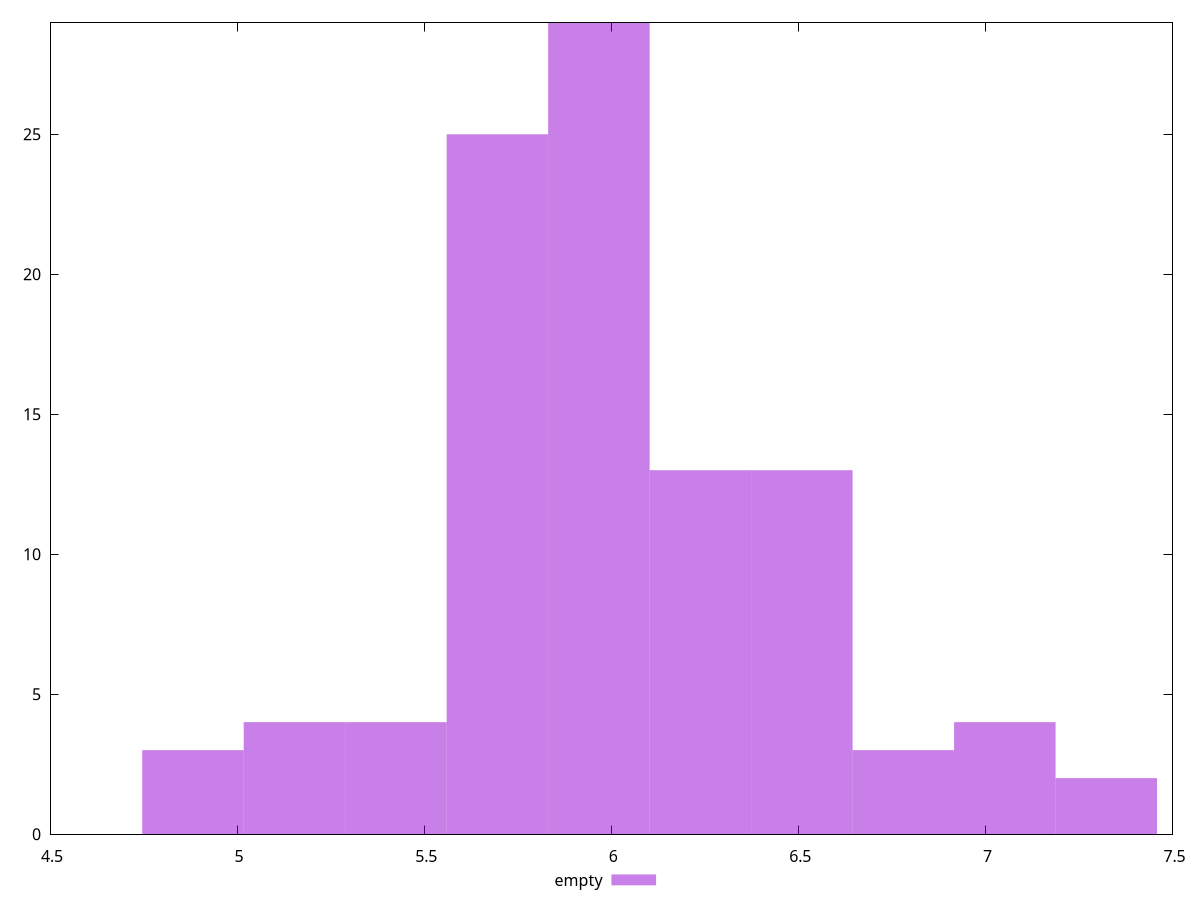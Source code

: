 $_empty <<EOF
6.238199401901442 13
5.966973340949205 29
6.509425462853679 13
5.695747279996969 25
7.323103645710389 2
6.780651523805916 3
5.1532951580924955 4
7.051877584758152 4
5.424521219044732 4
4.882069097140259 3
EOF
set key outside below
set terminal pngcairo
set output "report_00004_2020-11-02T20-21-41.718Z/bootup-time/empty//raw_hist.png"
set yrange [0:29]
set boxwidth 0.2712260609522366
set style fill transparent solid 0.5 noborder
plot $_empty title "empty" with boxes ,
